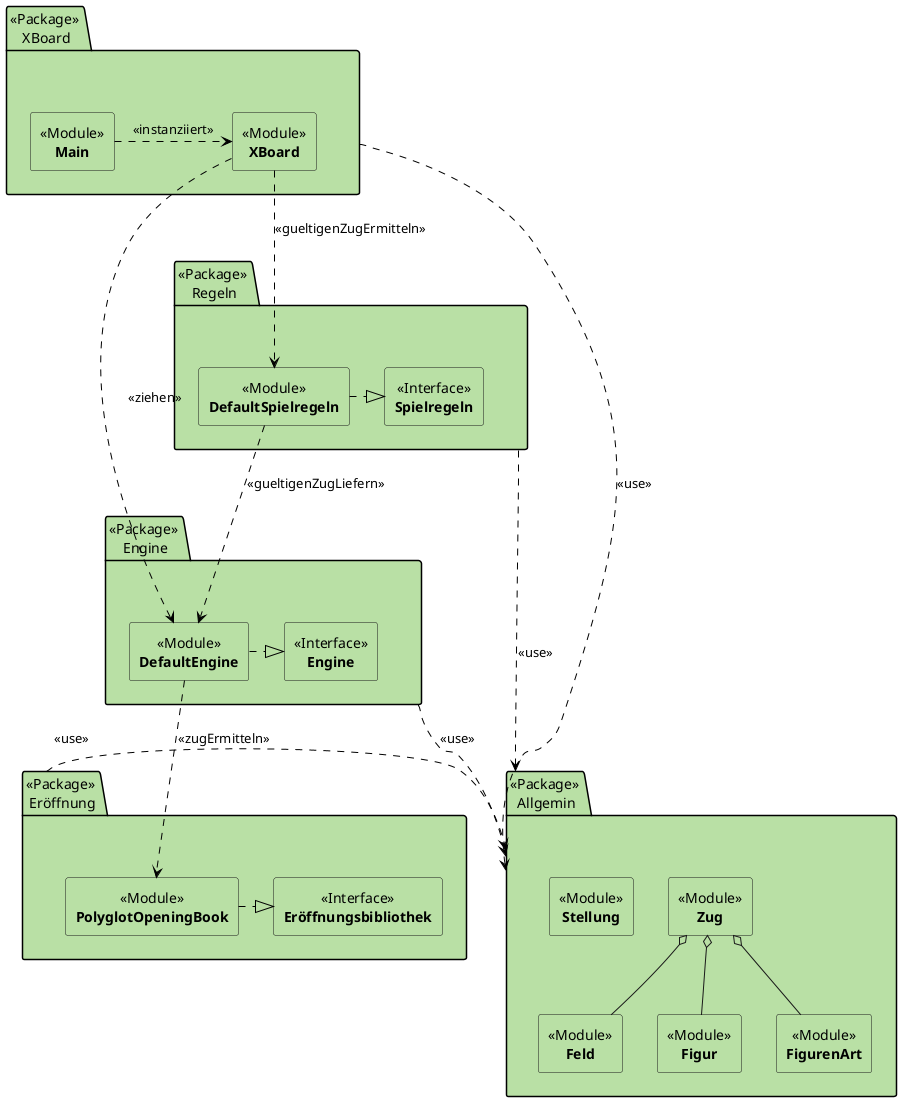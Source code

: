 @startuml DocChess function devtime
'left to right direction
skinparam  {
    package {
        FontStyle normal
    }
    rectangle {
        FontStyle normal
    }
    'linetype ortho
}


package "<<Package>> \nXBoard" as p1 #b9e0a5 {
    rectangle "**Main**" <<Module>> as m1 #b9e0a5
    rectangle "**XBoard**" <<Module>> as m2 #b9e0a5
}

package "<<Package>> \nEngine" as p2 #b9e0a5 {
    rectangle "**DefaultEngine**" <<Module>> as m3 #b9e0a5
    rectangle "**Engine**" <<Interface>> as i1 #b9e0a5
}

package "<<Package>> \nRegeln" as p3 #b9e0a5 {
    rectangle "**DefaultSpielregeln**" <<Module>> as m4 #b9e0a5
    rectangle "**Spielregeln**" <<Interface>> as i2 #b9e0a5
}

package "<<Package>> \nEröffnung" as p4 #b9e0a5{
    rectangle "**PolyglotOpeningBook**" <<Module>> as m5 #b9e0a5
    rectangle "**Eröffnungsbibliothek**" <<Interface>> as i3 #b9e0a5
}

package "<<Package>> \nAllgemin" as p5 #b9e0a5{
    rectangle "**Zug**" <<Module>> as m6 #b9e0a5
    rectangle "**Feld**" <<Module>> as m7 #b9e0a5
    rectangle "**Figur**" <<Module>> as m8 #b9e0a5
    rectangle "**FigurenArt**" <<Module>> as m9 #b9e0a5
    rectangle "**Stellung**" <<Module>> as m10 #b9e0a5
}

m2 --> m3 #black;line.dashed;:<<ziehen>>
m2 --> m4 #black;line.dashed;:<<gueltigenZugErmitteln>>
m4 --> m3 #black;line.dashed;:<<gueltigenZugLiefern>>
m3 --> m5 #black;line.dashed;:<<zugErmitteln>>

'Package Beziehungen
p1 -> p5 #black;line.dashed;:<<use>>
p2 -> p5 #black;line.dashed;:<<use>>
p3 -> p5 #black;line.dashed;:<<use>>
p4 -> p5 #black;line.dashed;:<<use>>

'innere Beziehungen
m1 -> m2 #black;line.dashed;:<<instanziiert>>
m3 -|> i1 #black;line.dashed;
m4 -|> i2 #black;line.dashed;
m5 -|> i3 #black;line.dashed;
m6 o-- m7
m6 o-- m8
m6 o-- m9


@enduml